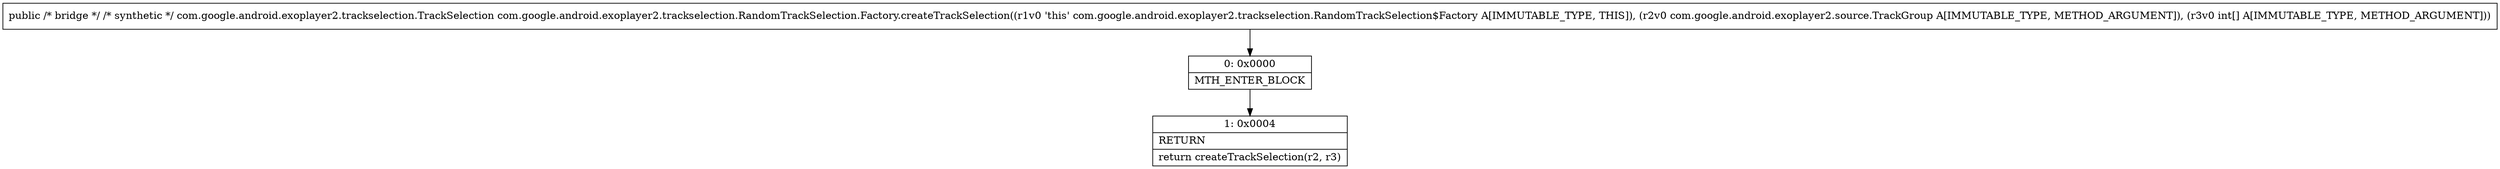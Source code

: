 digraph "CFG forcom.google.android.exoplayer2.trackselection.RandomTrackSelection.Factory.createTrackSelection(Lcom\/google\/android\/exoplayer2\/source\/TrackGroup;[I)Lcom\/google\/android\/exoplayer2\/trackselection\/TrackSelection;" {
Node_0 [shape=record,label="{0\:\ 0x0000|MTH_ENTER_BLOCK\l}"];
Node_1 [shape=record,label="{1\:\ 0x0004|RETURN\l|return createTrackSelection(r2, r3)\l}"];
MethodNode[shape=record,label="{public \/* bridge *\/ \/* synthetic *\/ com.google.android.exoplayer2.trackselection.TrackSelection com.google.android.exoplayer2.trackselection.RandomTrackSelection.Factory.createTrackSelection((r1v0 'this' com.google.android.exoplayer2.trackselection.RandomTrackSelection$Factory A[IMMUTABLE_TYPE, THIS]), (r2v0 com.google.android.exoplayer2.source.TrackGroup A[IMMUTABLE_TYPE, METHOD_ARGUMENT]), (r3v0 int[] A[IMMUTABLE_TYPE, METHOD_ARGUMENT])) }"];
MethodNode -> Node_0;
Node_0 -> Node_1;
}

